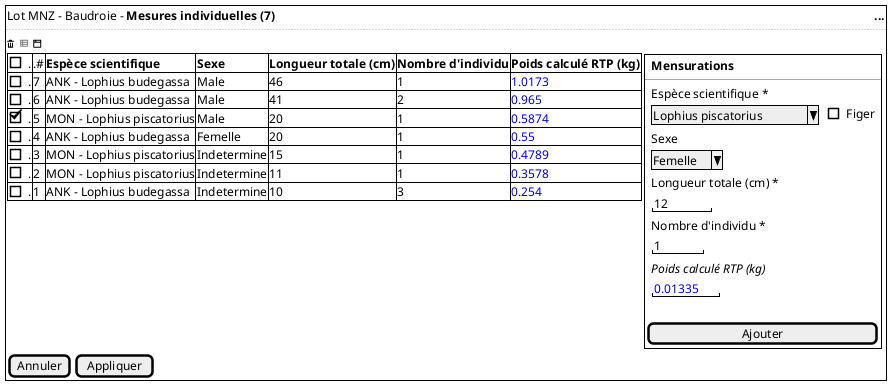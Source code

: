 @startsalt
 {+
  { Lot MNZ - Baudroie - <b>Mesures individuelles (7) | . | . |. |. |. |. |. |. |. |. |. |. |. |. |. |. |. |. |. |. |. |. |. |. |. |. |. |. |. |. |. |. |. |. |. |. |. |. |. |. |. |. |. |. |. |. |. |. |. |. |. |. |. |. |. |. |. |. |. |. |. |. |. |. |. |. |. |. |. |. |. |. |. |. |. |. |. |. |. |. |. |. |. |. |. |. |. |. |. |. |. |. |. |. |. |. |. |. |. |. |. |. |. |. |. |. |. |. |. |. |. |. |. |. |<b> ...}
  ..
  <&trash> <color:grey><&spreadsheet></color> <&browser>

  {
	{#
      [].| .# | <b>Espèce scientifique | <b>Sexe | <b>Longueur totale (cm) | <b>Nombre d'individu | <b>Poids calculé RTP (kg)
      [].| 7 | ANK - Lophius budegassa   | Male | 46 | 1 | <color:blue>1.0173
      [].| 6 | ANK - Lophius budegassa   | Male | 41 | 2 |<color:blue>0.965
      [X].| 5 | MON - Lophius piscatorius | Male | 20 | 1 | <color:blue>0.5874
      [].| 4 | ANK - Lophius budegassa   | Femelle | 20 | 1 | <color:blue>0.55
      [].| 3 | MON - Lophius piscatorius | Indetermine | 15 | 1 | <color:blue>0.4789
      [].| 2 | MON - Lophius piscatorius | Indetermine | 11 | 1 | <color:blue>0.3578
      [].| 1 | ANK - Lophius budegassa   | Indetermine | 10 | 3 | <color:blue>0.254
    } |

    {
      {+
        { | . |  <b>Mensurations  | . | . | . | . | . }
        --
        { | . | Espèce scientifique *  | . }
        { | . | ^Lophius piscatorius^   | .  | [ ] Figer }

        { | . | Sexe  | . }
        { | . | ^Femelle^  }

        { | . | Longueur totale (cm) * | .  }
        { | . | "   12  "  }

        { | . | Nombre d'individu * | .  }
        { | . | "   1  "  | .   }

        { | . | <i>Poids calculé RTP (kg)  | . }
        { | . | "<color:blue>0.01335 " | .  }
        .
        { [                     Ajouter] }
        }
     }
    }
    {[Annuler] | [Appliquer]}
  }
@endsalt

